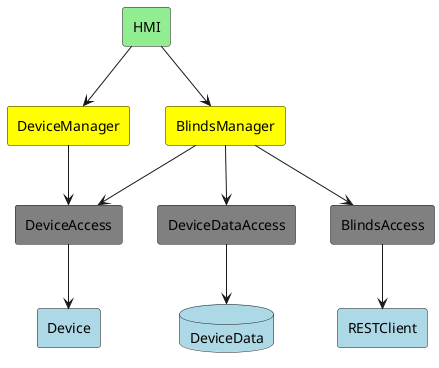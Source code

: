 @startuml Static Architecture

skinparam ComponentStyle rectangle

[HMI] #LightGreen
[DeviceManager] #Yellow
[BlindsManager] #Yellow   
[DeviceDataAccess] #Grey
[DeviceAccess] #Grey
[BlindsAccess] #Grey
database DeviceData #LightBlue
[RESTClient] #LightBlue
[Device] #LightBlue

HMI --> DeviceManager
HMI --> BlindsManager
DeviceManager --> DeviceAccess
BlindsManager --> DeviceDataAccess
BlindsManager --> BlindsAccess
BlindsManager --> DeviceAccess
DeviceAccess --> Device
DeviceDataAccess --> DeviceData
BlindsAccess --> RESTClient

@enduml